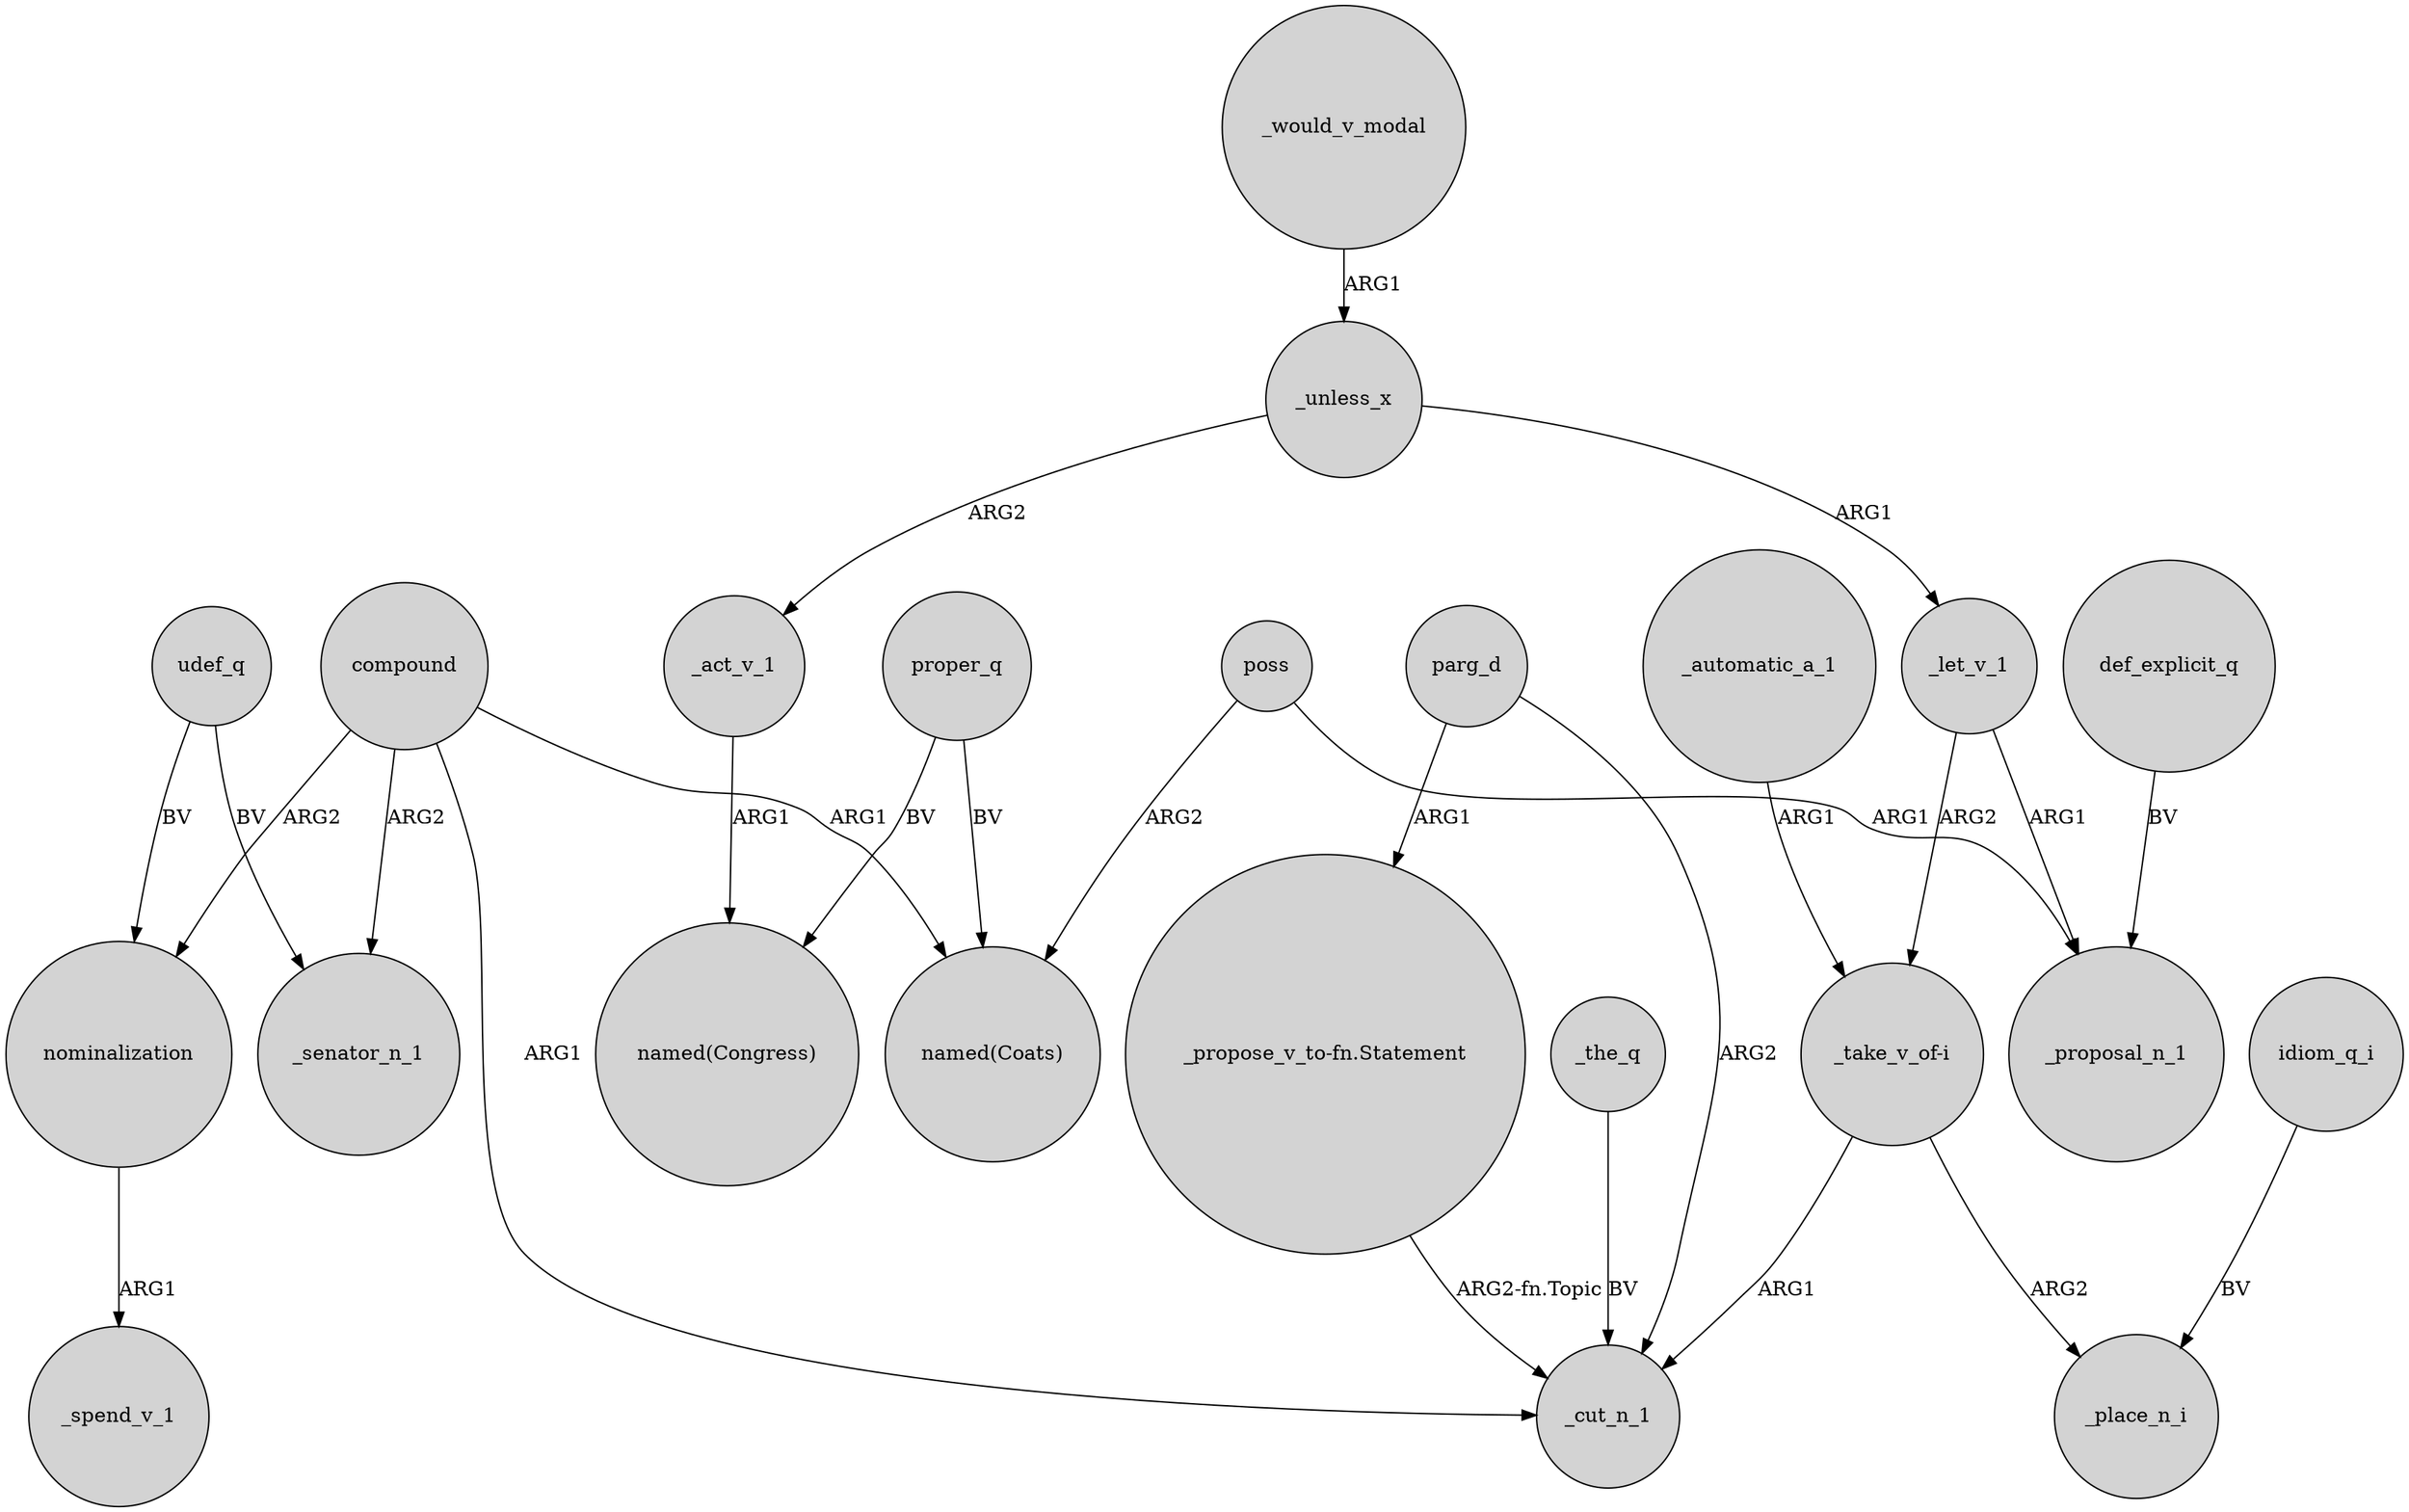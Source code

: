 digraph {
	node [shape=circle style=filled]
	poss -> "named(Coats)" [label=ARG2]
	udef_q -> _senator_n_1 [label=BV]
	nominalization -> _spend_v_1 [label=ARG1]
	parg_d -> _cut_n_1 [label=ARG2]
	_let_v_1 -> "_take_v_of-i" [label=ARG2]
	"_take_v_of-i" -> _cut_n_1 [label=ARG1]
	_the_q -> _cut_n_1 [label=BV]
	compound -> nominalization [label=ARG2]
	"_propose_v_to-fn.Statement" -> _cut_n_1 [label="ARG2-fn.Topic"]
	parg_d -> "_propose_v_to-fn.Statement" [label=ARG1]
	_unless_x -> _let_v_1 [label=ARG1]
	proper_q -> "named(Congress)" [label=BV]
	_act_v_1 -> "named(Congress)" [label=ARG1]
	poss -> _proposal_n_1 [label=ARG1]
	idiom_q_i -> _place_n_i [label=BV]
	_would_v_modal -> _unless_x [label=ARG1]
	compound -> _cut_n_1 [label=ARG1]
	compound -> _senator_n_1 [label=ARG2]
	udef_q -> nominalization [label=BV]
	_automatic_a_1 -> "_take_v_of-i" [label=ARG1]
	_let_v_1 -> _proposal_n_1 [label=ARG1]
	"_take_v_of-i" -> _place_n_i [label=ARG2]
	def_explicit_q -> _proposal_n_1 [label=BV]
	proper_q -> "named(Coats)" [label=BV]
	compound -> "named(Coats)" [label=ARG1]
	_unless_x -> _act_v_1 [label=ARG2]
}
